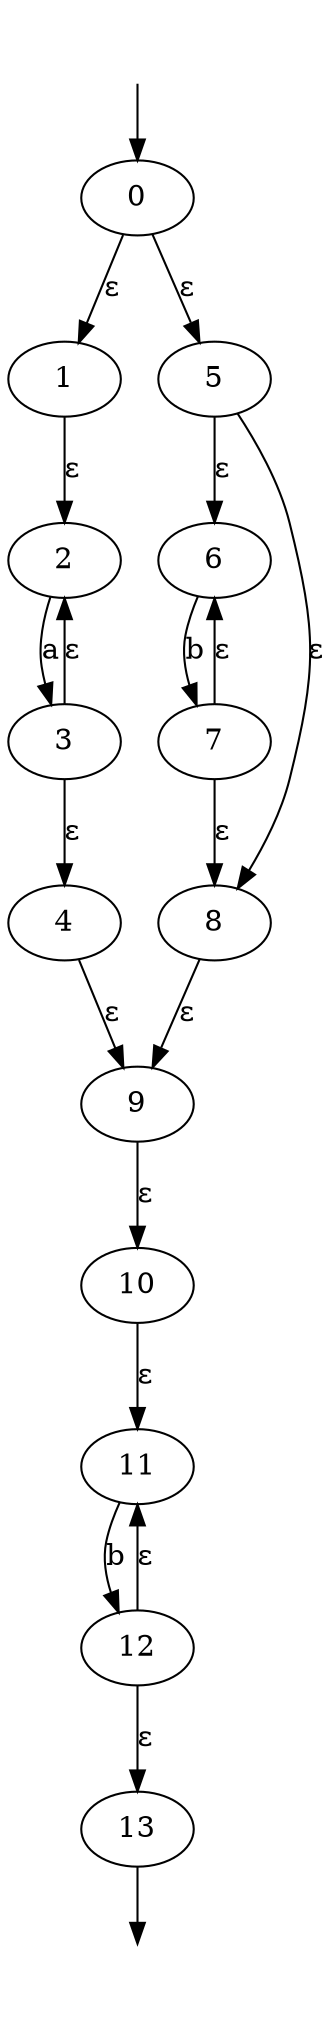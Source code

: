 digraph {
initial [shape = none, label = ""]
final [shape = none, label = ""]
initial->0
2->3 [label=a]
1->2 [label="ε"]
3->4 [label="ε"]
3->2 [label="ε"]
6->7 [label=b]
5->6 [label="ε"]
7->8 [label="ε"]
7->6 [label="ε"]
5->8 [label="ε"]
0->1 [label="ε"]
0->5 [label="ε"]
4->9 [label="ε"]
8->9 [label="ε"]
11->12 [label=b]
10->11 [label="ε"]
12->13 [label="ε"]
12->11 [label="ε"]
9->10 [label="ε"]
13->final
}
